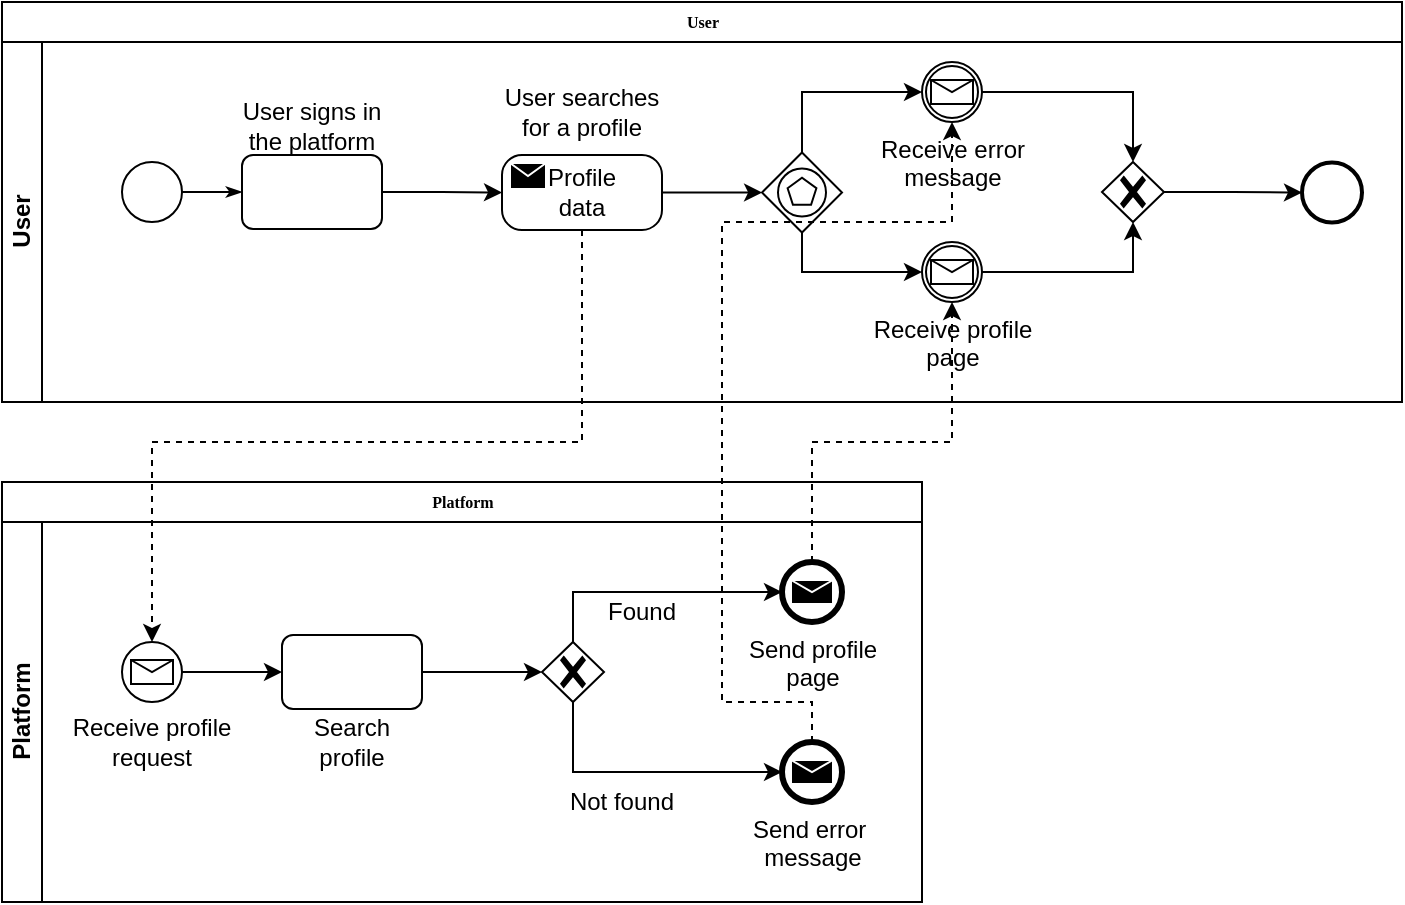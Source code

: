 <mxfile version="21.0.2" type="device"><diagram name="Page-1" id="c7488fd3-1785-93aa-aadb-54a6760d102a"><mxGraphModel dx="270" dy="542" grid="1" gridSize="10" guides="1" tooltips="1" connect="1" arrows="1" fold="1" page="1" pageScale="1" pageWidth="1100" pageHeight="850" background="none" math="0" shadow="0"><root><mxCell id="0"/><mxCell id="1" parent="0"/><mxCell id="2b4e8129b02d487f-1" value="User" style="swimlane;html=1;childLayout=stackLayout;horizontal=1;startSize=20;horizontalStack=0;rounded=0;shadow=0;labelBackgroundColor=none;strokeWidth=1;fontFamily=Verdana;fontSize=8;align=center;" parent="1" vertex="1"><mxGeometry x="180" y="70" width="700" height="200" as="geometry"/></mxCell><mxCell id="2b4e8129b02d487f-2" value="User" style="swimlane;html=1;startSize=20;horizontal=0;" parent="2b4e8129b02d487f-1" vertex="1"><mxGeometry y="20" width="700" height="180" as="geometry"/></mxCell><mxCell id="2b4e8129b02d487f-18" style="edgeStyle=orthogonalEdgeStyle;rounded=0;html=1;labelBackgroundColor=none;startArrow=none;startFill=0;startSize=5;endArrow=classicThin;endFill=1;endSize=5;jettySize=auto;orthogonalLoop=1;strokeWidth=1;fontFamily=Verdana;fontSize=8" parent="2b4e8129b02d487f-2" source="2b4e8129b02d487f-5" target="2b4e8129b02d487f-6" edge="1"><mxGeometry relative="1" as="geometry"/></mxCell><mxCell id="2b4e8129b02d487f-5" value="" style="ellipse;whiteSpace=wrap;html=1;rounded=0;shadow=0;labelBackgroundColor=none;strokeWidth=1;fontFamily=Verdana;fontSize=8;align=center;" parent="2b4e8129b02d487f-2" vertex="1"><mxGeometry x="60" y="60" width="30" height="30" as="geometry"/></mxCell><mxCell id="pkIhyhptNKilBGSDpcu7-48" style="edgeStyle=orthogonalEdgeStyle;rounded=0;orthogonalLoop=1;jettySize=auto;html=1;entryX=0;entryY=0.5;entryDx=0;entryDy=0;entryPerimeter=0;" edge="1" parent="2b4e8129b02d487f-2" source="2b4e8129b02d487f-6" target="pkIhyhptNKilBGSDpcu7-46"><mxGeometry relative="1" as="geometry"/></mxCell><mxCell id="2b4e8129b02d487f-6" value="" style="rounded=1;whiteSpace=wrap;html=1;shadow=0;labelBackgroundColor=none;strokeWidth=1;fontFamily=Verdana;fontSize=8;align=center;" parent="2b4e8129b02d487f-2" vertex="1"><mxGeometry x="120" y="56.5" width="70" height="37" as="geometry"/></mxCell><mxCell id="2b4e8129b02d487f-11" value="" style="ellipse;whiteSpace=wrap;html=1;rounded=0;shadow=0;labelBackgroundColor=none;strokeWidth=2;fontFamily=Verdana;fontSize=8;align=center;" parent="2b4e8129b02d487f-2" vertex="1"><mxGeometry x="650" y="60.25" width="30" height="30" as="geometry"/></mxCell><mxCell id="pkIhyhptNKilBGSDpcu7-45" value="User signs in the platform" style="text;html=1;strokeColor=none;fillColor=none;align=center;verticalAlign=middle;whiteSpace=wrap;rounded=0;" vertex="1" parent="2b4e8129b02d487f-2"><mxGeometry x="110" y="26.5" width="90" height="30" as="geometry"/></mxCell><mxCell id="pkIhyhptNKilBGSDpcu7-97" style="edgeStyle=orthogonalEdgeStyle;rounded=0;orthogonalLoop=1;jettySize=auto;html=1;" edge="1" parent="2b4e8129b02d487f-2" source="pkIhyhptNKilBGSDpcu7-46" target="pkIhyhptNKilBGSDpcu7-96"><mxGeometry relative="1" as="geometry"/></mxCell><mxCell id="pkIhyhptNKilBGSDpcu7-46" value="&lt;div&gt;Profile &lt;br&gt;&lt;/div&gt;&lt;div&gt;data&lt;br&gt;&lt;/div&gt;" style="points=[[0.25,0,0],[0.5,0,0],[0.75,0,0],[1,0.25,0],[1,0.5,0],[1,0.75,0],[0.75,1,0],[0.5,1,0],[0.25,1,0],[0,0.75,0],[0,0.5,0],[0,0.25,0]];shape=mxgraph.bpmn.task;whiteSpace=wrap;rectStyle=rounded;size=10;html=1;container=1;expand=0;collapsible=0;taskMarker=send;" vertex="1" parent="2b4e8129b02d487f-2"><mxGeometry x="250" y="56.5" width="80" height="37.5" as="geometry"/></mxCell><mxCell id="pkIhyhptNKilBGSDpcu7-47" value="User searches for a profile" style="text;html=1;strokeColor=none;fillColor=none;align=center;verticalAlign=middle;whiteSpace=wrap;rounded=0;" vertex="1" parent="2b4e8129b02d487f-2"><mxGeometry x="245" y="20" width="90" height="30" as="geometry"/></mxCell><mxCell id="pkIhyhptNKilBGSDpcu7-101" style="edgeStyle=orthogonalEdgeStyle;rounded=0;orthogonalLoop=1;jettySize=auto;html=1;entryX=0.5;entryY=0;entryDx=0;entryDy=0;entryPerimeter=0;" edge="1" parent="2b4e8129b02d487f-2" source="pkIhyhptNKilBGSDpcu7-56" target="pkIhyhptNKilBGSDpcu7-100"><mxGeometry relative="1" as="geometry"/></mxCell><mxCell id="pkIhyhptNKilBGSDpcu7-56" value="&lt;div&gt;Receive error&lt;/div&gt;&lt;div&gt;message&lt;br&gt;&lt;/div&gt;" style="points=[[0.145,0.145,0],[0.5,0,0],[0.855,0.145,0],[1,0.5,0],[0.855,0.855,0],[0.5,1,0],[0.145,0.855,0],[0,0.5,0]];shape=mxgraph.bpmn.event;html=1;verticalLabelPosition=bottom;labelBackgroundColor=#ffffff;verticalAlign=top;align=center;perimeter=ellipsePerimeter;outlineConnect=0;aspect=fixed;outline=catching;symbol=message;" vertex="1" parent="2b4e8129b02d487f-2"><mxGeometry x="460" y="10" width="30" height="30" as="geometry"/></mxCell><mxCell id="pkIhyhptNKilBGSDpcu7-102" style="edgeStyle=orthogonalEdgeStyle;rounded=0;orthogonalLoop=1;jettySize=auto;html=1;entryX=0.5;entryY=1;entryDx=0;entryDy=0;entryPerimeter=0;" edge="1" parent="2b4e8129b02d487f-2" source="pkIhyhptNKilBGSDpcu7-82" target="pkIhyhptNKilBGSDpcu7-100"><mxGeometry relative="1" as="geometry"/></mxCell><mxCell id="pkIhyhptNKilBGSDpcu7-82" value="&lt;div&gt;Receive profile&lt;/div&gt;&lt;div&gt;page&lt;br&gt;&lt;/div&gt;" style="points=[[0.145,0.145,0],[0.5,0,0],[0.855,0.145,0],[1,0.5,0],[0.855,0.855,0],[0.5,1,0],[0.145,0.855,0],[0,0.5,0]];shape=mxgraph.bpmn.event;html=1;verticalLabelPosition=bottom;labelBackgroundColor=#ffffff;verticalAlign=top;align=center;perimeter=ellipsePerimeter;outlineConnect=0;aspect=fixed;outline=catching;symbol=message;" vertex="1" parent="2b4e8129b02d487f-2"><mxGeometry x="460" y="100" width="30" height="30" as="geometry"/></mxCell><mxCell id="pkIhyhptNKilBGSDpcu7-98" style="edgeStyle=orthogonalEdgeStyle;rounded=0;orthogonalLoop=1;jettySize=auto;html=1;" edge="1" parent="2b4e8129b02d487f-2" source="pkIhyhptNKilBGSDpcu7-96" target="pkIhyhptNKilBGSDpcu7-56"><mxGeometry relative="1" as="geometry"><Array as="points"><mxPoint x="400" y="25"/></Array></mxGeometry></mxCell><mxCell id="pkIhyhptNKilBGSDpcu7-99" style="edgeStyle=orthogonalEdgeStyle;rounded=0;orthogonalLoop=1;jettySize=auto;html=1;" edge="1" parent="2b4e8129b02d487f-2" source="pkIhyhptNKilBGSDpcu7-96" target="pkIhyhptNKilBGSDpcu7-82"><mxGeometry relative="1" as="geometry"><Array as="points"><mxPoint x="400" y="115"/></Array></mxGeometry></mxCell><mxCell id="pkIhyhptNKilBGSDpcu7-96" value="" style="points=[[0.25,0.25,0],[0.5,0,0],[0.75,0.25,0],[1,0.5,0],[0.75,0.75,0],[0.5,1,0],[0.25,0.75,0],[0,0.5,0]];shape=mxgraph.bpmn.gateway2;html=1;verticalLabelPosition=bottom;labelBackgroundColor=#ffffff;verticalAlign=top;align=center;perimeter=rhombusPerimeter;outlineConnect=0;outline=standard;symbol=multiple;" vertex="1" parent="2b4e8129b02d487f-2"><mxGeometry x="380" y="55.25" width="40" height="40" as="geometry"/></mxCell><mxCell id="pkIhyhptNKilBGSDpcu7-103" style="edgeStyle=orthogonalEdgeStyle;rounded=0;orthogonalLoop=1;jettySize=auto;html=1;" edge="1" parent="2b4e8129b02d487f-2" source="pkIhyhptNKilBGSDpcu7-100" target="2b4e8129b02d487f-11"><mxGeometry relative="1" as="geometry"/></mxCell><mxCell id="pkIhyhptNKilBGSDpcu7-100" value="" style="points=[[0.25,0.25,0],[0.5,0,0],[0.75,0.25,0],[1,0.5,0],[0.75,0.75,0],[0.5,1,0],[0.25,0.75,0],[0,0.5,0]];shape=mxgraph.bpmn.gateway2;html=1;verticalLabelPosition=bottom;labelBackgroundColor=#ffffff;verticalAlign=top;align=center;perimeter=rhombusPerimeter;outlineConnect=0;outline=none;symbol=none;gwType=exclusive;" vertex="1" parent="2b4e8129b02d487f-2"><mxGeometry x="550" y="60" width="31" height="30" as="geometry"/></mxCell><mxCell id="pkIhyhptNKilBGSDpcu7-32" value="Platform" style="swimlane;html=1;childLayout=stackLayout;horizontal=1;startSize=20;horizontalStack=0;rounded=0;shadow=0;labelBackgroundColor=none;strokeWidth=1;fontFamily=Verdana;fontSize=8;align=center;" vertex="1" parent="1"><mxGeometry x="180" y="310" width="460" height="210" as="geometry"/></mxCell><mxCell id="pkIhyhptNKilBGSDpcu7-33" value="Platform" style="swimlane;html=1;startSize=20;horizontal=0;" vertex="1" parent="pkIhyhptNKilBGSDpcu7-32"><mxGeometry y="20" width="460" height="190" as="geometry"/></mxCell><mxCell id="pkIhyhptNKilBGSDpcu7-52" style="edgeStyle=orthogonalEdgeStyle;rounded=0;orthogonalLoop=1;jettySize=auto;html=1;entryX=0;entryY=0.5;entryDx=0;entryDy=0;entryPerimeter=0;" edge="1" parent="pkIhyhptNKilBGSDpcu7-33" source="pkIhyhptNKilBGSDpcu7-49"><mxGeometry relative="1" as="geometry"><mxPoint x="140.0" y="75" as="targetPoint"/></mxGeometry></mxCell><mxCell id="pkIhyhptNKilBGSDpcu7-49" value="" style="points=[[0.145,0.145,0],[0.5,0,0],[0.855,0.145,0],[1,0.5,0],[0.855,0.855,0],[0.5,1,0],[0.145,0.855,0],[0,0.5,0]];shape=mxgraph.bpmn.event;html=1;verticalLabelPosition=bottom;labelBackgroundColor=#ffffff;verticalAlign=top;align=center;perimeter=ellipsePerimeter;outlineConnect=0;aspect=fixed;outline=standard;symbol=message;" vertex="1" parent="pkIhyhptNKilBGSDpcu7-33"><mxGeometry x="60" y="60" width="30" height="30" as="geometry"/></mxCell><mxCell id="pkIhyhptNKilBGSDpcu7-64" value="Receive profile request" style="text;html=1;strokeColor=none;fillColor=none;align=center;verticalAlign=middle;whiteSpace=wrap;rounded=0;" vertex="1" parent="pkIhyhptNKilBGSDpcu7-33"><mxGeometry x="25" y="95" width="100" height="30" as="geometry"/></mxCell><mxCell id="pkIhyhptNKilBGSDpcu7-89" style="edgeStyle=orthogonalEdgeStyle;rounded=0;orthogonalLoop=1;jettySize=auto;html=1;" edge="1" parent="pkIhyhptNKilBGSDpcu7-33" source="pkIhyhptNKilBGSDpcu7-66" target="pkIhyhptNKilBGSDpcu7-69"><mxGeometry relative="1" as="geometry"/></mxCell><mxCell id="pkIhyhptNKilBGSDpcu7-66" value="" style="rounded=1;whiteSpace=wrap;html=1;shadow=0;labelBackgroundColor=none;strokeWidth=1;fontFamily=Verdana;fontSize=8;align=center;" vertex="1" parent="pkIhyhptNKilBGSDpcu7-33"><mxGeometry x="140" y="56.5" width="70" height="37" as="geometry"/></mxCell><mxCell id="pkIhyhptNKilBGSDpcu7-67" value="Search profile" style="text;html=1;strokeColor=none;fillColor=none;align=center;verticalAlign=middle;whiteSpace=wrap;rounded=0;" vertex="1" parent="pkIhyhptNKilBGSDpcu7-33"><mxGeometry x="145" y="95" width="60" height="30" as="geometry"/></mxCell><mxCell id="pkIhyhptNKilBGSDpcu7-91" style="edgeStyle=orthogonalEdgeStyle;rounded=0;orthogonalLoop=1;jettySize=auto;html=1;" edge="1" parent="pkIhyhptNKilBGSDpcu7-33" source="pkIhyhptNKilBGSDpcu7-69" target="pkIhyhptNKilBGSDpcu7-79"><mxGeometry relative="1" as="geometry"><Array as="points"><mxPoint x="285" y="35"/></Array></mxGeometry></mxCell><mxCell id="pkIhyhptNKilBGSDpcu7-92" style="edgeStyle=orthogonalEdgeStyle;rounded=0;orthogonalLoop=1;jettySize=auto;html=1;" edge="1" parent="pkIhyhptNKilBGSDpcu7-33" source="pkIhyhptNKilBGSDpcu7-69" target="pkIhyhptNKilBGSDpcu7-90"><mxGeometry relative="1" as="geometry"><Array as="points"><mxPoint x="285" y="125"/></Array></mxGeometry></mxCell><mxCell id="pkIhyhptNKilBGSDpcu7-69" value="" style="points=[[0.25,0.25,0],[0.5,0,0],[0.75,0.25,0],[1,0.5,0],[0.75,0.75,0],[0.5,1,0],[0.25,0.75,0],[0,0.5,0]];shape=mxgraph.bpmn.gateway2;html=1;verticalLabelPosition=bottom;labelBackgroundColor=#ffffff;verticalAlign=top;align=center;perimeter=rhombusPerimeter;outlineConnect=0;outline=none;symbol=none;gwType=exclusive;" vertex="1" parent="pkIhyhptNKilBGSDpcu7-33"><mxGeometry x="270" y="60" width="31" height="30" as="geometry"/></mxCell><mxCell id="pkIhyhptNKilBGSDpcu7-79" value="&lt;div&gt;Send profile&lt;/div&gt;&lt;div&gt;page&lt;br&gt;&lt;/div&gt;" style="points=[[0.145,0.145,0],[0.5,0,0],[0.855,0.145,0],[1,0.5,0],[0.855,0.855,0],[0.5,1,0],[0.145,0.855,0],[0,0.5,0]];shape=mxgraph.bpmn.event;html=1;verticalLabelPosition=bottom;labelBackgroundColor=#ffffff;verticalAlign=top;align=center;perimeter=ellipsePerimeter;outlineConnect=0;aspect=fixed;outline=end;symbol=message;" vertex="1" parent="pkIhyhptNKilBGSDpcu7-33"><mxGeometry x="390" y="20" width="30" height="30" as="geometry"/></mxCell><mxCell id="pkIhyhptNKilBGSDpcu7-90" value="&lt;div&gt;Send error&amp;nbsp;&lt;/div&gt;&lt;div&gt;message&lt;/div&gt;" style="points=[[0.145,0.145,0],[0.5,0,0],[0.855,0.145,0],[1,0.5,0],[0.855,0.855,0],[0.5,1,0],[0.145,0.855,0],[0,0.5,0]];shape=mxgraph.bpmn.event;html=1;verticalLabelPosition=bottom;labelBackgroundColor=#ffffff;verticalAlign=top;align=center;perimeter=ellipsePerimeter;outlineConnect=0;aspect=fixed;outline=end;symbol=message;" vertex="1" parent="pkIhyhptNKilBGSDpcu7-33"><mxGeometry x="390" y="110" width="30" height="30" as="geometry"/></mxCell><mxCell id="pkIhyhptNKilBGSDpcu7-93" value="Not found" style="text;html=1;strokeColor=none;fillColor=none;align=center;verticalAlign=middle;whiteSpace=wrap;rounded=0;" vertex="1" parent="pkIhyhptNKilBGSDpcu7-33"><mxGeometry x="280" y="125" width="60" height="30" as="geometry"/></mxCell><mxCell id="pkIhyhptNKilBGSDpcu7-94" value="Found" style="text;html=1;strokeColor=none;fillColor=none;align=center;verticalAlign=middle;whiteSpace=wrap;rounded=0;" vertex="1" parent="pkIhyhptNKilBGSDpcu7-33"><mxGeometry x="290" y="30" width="60" height="30" as="geometry"/></mxCell><mxCell id="pkIhyhptNKilBGSDpcu7-50" style="edgeStyle=orthogonalEdgeStyle;rounded=0;orthogonalLoop=1;jettySize=auto;html=1;entryX=0.5;entryY=0;entryDx=0;entryDy=0;entryPerimeter=0;pattern=dashed;dashed=1;" edge="1" parent="1" source="pkIhyhptNKilBGSDpcu7-46" target="pkIhyhptNKilBGSDpcu7-49"><mxGeometry relative="1" as="geometry"><Array as="points"><mxPoint x="470" y="290"/><mxPoint x="255" y="290"/></Array></mxGeometry></mxCell><mxCell id="pkIhyhptNKilBGSDpcu7-104" style="edgeStyle=orthogonalEdgeStyle;rounded=0;orthogonalLoop=1;jettySize=auto;html=1;dashed=1;" edge="1" parent="1" source="pkIhyhptNKilBGSDpcu7-79" target="pkIhyhptNKilBGSDpcu7-82"><mxGeometry relative="1" as="geometry"><Array as="points"><mxPoint x="585" y="290"/><mxPoint x="655" y="290"/></Array></mxGeometry></mxCell><mxCell id="pkIhyhptNKilBGSDpcu7-105" style="edgeStyle=orthogonalEdgeStyle;rounded=0;orthogonalLoop=1;jettySize=auto;html=1;dashed=1;" edge="1" parent="1" source="pkIhyhptNKilBGSDpcu7-90" target="pkIhyhptNKilBGSDpcu7-56"><mxGeometry relative="1" as="geometry"><Array as="points"><mxPoint x="585" y="420"/><mxPoint x="540" y="420"/><mxPoint x="540" y="180"/><mxPoint x="655" y="180"/></Array></mxGeometry></mxCell></root></mxGraphModel></diagram></mxfile>